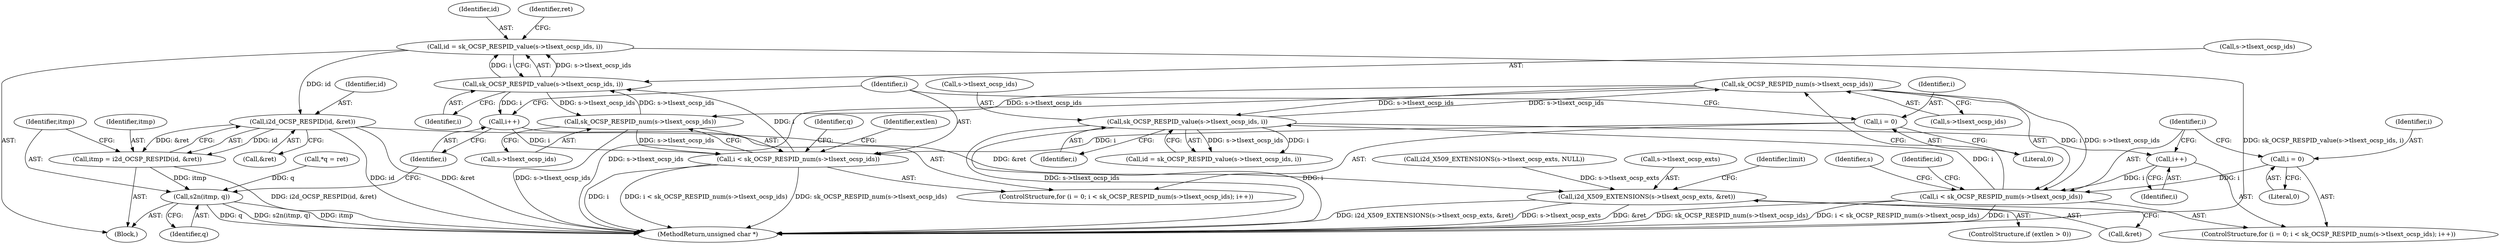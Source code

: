 digraph "0_openssl_2b0532f3984324ebe1236a63d15893792384328d@pointer" {
"1000900" [label="(Call,i2d_OCSP_RESPID(id, &ret))"];
"1000888" [label="(Call,id = sk_OCSP_RESPID_value(s->tlsext_ocsp_ids, i))"];
"1000890" [label="(Call,sk_OCSP_RESPID_value(s->tlsext_ocsp_ids, i))"];
"1000877" [label="(Call,sk_OCSP_RESPID_num(s->tlsext_ocsp_ids))"];
"1000777" [label="(Call,sk_OCSP_RESPID_num(s->tlsext_ocsp_ids))"];
"1000786" [label="(Call,sk_OCSP_RESPID_value(s->tlsext_ocsp_ids, i))"];
"1000775" [label="(Call,i < sk_OCSP_RESPID_num(s->tlsext_ocsp_ids))"];
"1000772" [label="(Call,i = 0)"];
"1000781" [label="(Call,i++)"];
"1000875" [label="(Call,i < sk_OCSP_RESPID_num(s->tlsext_ocsp_ids))"];
"1000872" [label="(Call,i = 0)"];
"1000881" [label="(Call,i++)"];
"1000898" [label="(Call,itmp = i2d_OCSP_RESPID(id, &ret))"];
"1000904" [label="(Call,s2n(itmp, q))"];
"1000914" [label="(Call,i2d_X509_EXTENSIONS(s->tlsext_ocsp_exts, &ret))"];
"1000898" [label="(Call,itmp = i2d_OCSP_RESPID(id, &ret))"];
"1000923" [label="(Identifier,limit)"];
"1000872" [label="(Call,i = 0)"];
"1000910" [label="(ControlStructure,if (extlen > 0))"];
"1000773" [label="(Identifier,i)"];
"1000809" [label="(Identifier,s)"];
"1000814" [label="(Call,i2d_X509_EXTENSIONS(s->tlsext_ocsp_exts, NULL))"];
"1000772" [label="(Call,i = 0)"];
"1000785" [label="(Identifier,id)"];
"1000902" [label="(Call,&ret)"];
"1000904" [label="(Call,s2n(itmp, q))"];
"1000878" [label="(Call,s->tlsext_ocsp_ids)"];
"1000873" [label="(Identifier,i)"];
"1000888" [label="(Call,id = sk_OCSP_RESPID_value(s->tlsext_ocsp_ids, i))"];
"1000918" [label="(Call,&ret)"];
"1000874" [label="(Literal,0)"];
"1000905" [label="(Identifier,itmp)"];
"1000775" [label="(Call,i < sk_OCSP_RESPID_num(s->tlsext_ocsp_ids))"];
"1000778" [label="(Call,s->tlsext_ocsp_ids)"];
"1000915" [label="(Call,s->tlsext_ocsp_exts)"];
"1000886" [label="(Identifier,q)"];
"1000906" [label="(Identifier,q)"];
"1000782" [label="(Identifier,i)"];
"1000891" [label="(Call,s->tlsext_ocsp_ids)"];
"1000877" [label="(Call,sk_OCSP_RESPID_num(s->tlsext_ocsp_ids))"];
"1000882" [label="(Identifier,i)"];
"1000885" [label="(Call,*q = ret)"];
"1000900" [label="(Call,i2d_OCSP_RESPID(id, &ret))"];
"1000776" [label="(Identifier,i)"];
"1000790" [label="(Identifier,i)"];
"1001118" [label="(MethodReturn,unsigned char *)"];
"1000875" [label="(Call,i < sk_OCSP_RESPID_num(s->tlsext_ocsp_ids))"];
"1000889" [label="(Identifier,id)"];
"1000894" [label="(Identifier,i)"];
"1000784" [label="(Call,id = sk_OCSP_RESPID_value(s->tlsext_ocsp_ids, i))"];
"1000890" [label="(Call,sk_OCSP_RESPID_value(s->tlsext_ocsp_ids, i))"];
"1000881" [label="(Call,i++)"];
"1000883" [label="(Block,)"];
"1000777" [label="(Call,sk_OCSP_RESPID_num(s->tlsext_ocsp_ids))"];
"1000914" [label="(Call,i2d_X509_EXTENSIONS(s->tlsext_ocsp_exts, &ret))"];
"1000908" [label="(Identifier,extlen)"];
"1000871" [label="(ControlStructure,for (i = 0; i < sk_OCSP_RESPID_num(s->tlsext_ocsp_ids); i++))"];
"1000896" [label="(Identifier,ret)"];
"1000786" [label="(Call,sk_OCSP_RESPID_value(s->tlsext_ocsp_ids, i))"];
"1000876" [label="(Identifier,i)"];
"1000899" [label="(Identifier,itmp)"];
"1000781" [label="(Call,i++)"];
"1000774" [label="(Literal,0)"];
"1000901" [label="(Identifier,id)"];
"1000771" [label="(ControlStructure,for (i = 0; i < sk_OCSP_RESPID_num(s->tlsext_ocsp_ids); i++))"];
"1000787" [label="(Call,s->tlsext_ocsp_ids)"];
"1000900" -> "1000898"  [label="AST: "];
"1000900" -> "1000902"  [label="CFG: "];
"1000901" -> "1000900"  [label="AST: "];
"1000902" -> "1000900"  [label="AST: "];
"1000898" -> "1000900"  [label="CFG: "];
"1000900" -> "1001118"  [label="DDG: &ret"];
"1000900" -> "1001118"  [label="DDG: id"];
"1000900" -> "1000898"  [label="DDG: id"];
"1000900" -> "1000898"  [label="DDG: &ret"];
"1000888" -> "1000900"  [label="DDG: id"];
"1000900" -> "1000914"  [label="DDG: &ret"];
"1000888" -> "1000883"  [label="AST: "];
"1000888" -> "1000890"  [label="CFG: "];
"1000889" -> "1000888"  [label="AST: "];
"1000890" -> "1000888"  [label="AST: "];
"1000896" -> "1000888"  [label="CFG: "];
"1000888" -> "1001118"  [label="DDG: sk_OCSP_RESPID_value(s->tlsext_ocsp_ids, i)"];
"1000890" -> "1000888"  [label="DDG: s->tlsext_ocsp_ids"];
"1000890" -> "1000888"  [label="DDG: i"];
"1000890" -> "1000894"  [label="CFG: "];
"1000891" -> "1000890"  [label="AST: "];
"1000894" -> "1000890"  [label="AST: "];
"1000890" -> "1000877"  [label="DDG: s->tlsext_ocsp_ids"];
"1000890" -> "1000881"  [label="DDG: i"];
"1000877" -> "1000890"  [label="DDG: s->tlsext_ocsp_ids"];
"1000875" -> "1000890"  [label="DDG: i"];
"1000877" -> "1000875"  [label="AST: "];
"1000877" -> "1000878"  [label="CFG: "];
"1000878" -> "1000877"  [label="AST: "];
"1000875" -> "1000877"  [label="CFG: "];
"1000877" -> "1001118"  [label="DDG: s->tlsext_ocsp_ids"];
"1000877" -> "1000875"  [label="DDG: s->tlsext_ocsp_ids"];
"1000777" -> "1000877"  [label="DDG: s->tlsext_ocsp_ids"];
"1000777" -> "1000775"  [label="AST: "];
"1000777" -> "1000778"  [label="CFG: "];
"1000778" -> "1000777"  [label="AST: "];
"1000775" -> "1000777"  [label="CFG: "];
"1000777" -> "1001118"  [label="DDG: s->tlsext_ocsp_ids"];
"1000777" -> "1000775"  [label="DDG: s->tlsext_ocsp_ids"];
"1000786" -> "1000777"  [label="DDG: s->tlsext_ocsp_ids"];
"1000777" -> "1000786"  [label="DDG: s->tlsext_ocsp_ids"];
"1000786" -> "1000784"  [label="AST: "];
"1000786" -> "1000790"  [label="CFG: "];
"1000787" -> "1000786"  [label="AST: "];
"1000790" -> "1000786"  [label="AST: "];
"1000784" -> "1000786"  [label="CFG: "];
"1000786" -> "1001118"  [label="DDG: i"];
"1000786" -> "1001118"  [label="DDG: s->tlsext_ocsp_ids"];
"1000786" -> "1000781"  [label="DDG: i"];
"1000786" -> "1000784"  [label="DDG: s->tlsext_ocsp_ids"];
"1000786" -> "1000784"  [label="DDG: i"];
"1000775" -> "1000786"  [label="DDG: i"];
"1000775" -> "1000771"  [label="AST: "];
"1000776" -> "1000775"  [label="AST: "];
"1000785" -> "1000775"  [label="CFG: "];
"1000809" -> "1000775"  [label="CFG: "];
"1000775" -> "1001118"  [label="DDG: i"];
"1000775" -> "1001118"  [label="DDG: sk_OCSP_RESPID_num(s->tlsext_ocsp_ids)"];
"1000775" -> "1001118"  [label="DDG: i < sk_OCSP_RESPID_num(s->tlsext_ocsp_ids)"];
"1000772" -> "1000775"  [label="DDG: i"];
"1000781" -> "1000775"  [label="DDG: i"];
"1000772" -> "1000771"  [label="AST: "];
"1000772" -> "1000774"  [label="CFG: "];
"1000773" -> "1000772"  [label="AST: "];
"1000774" -> "1000772"  [label="AST: "];
"1000776" -> "1000772"  [label="CFG: "];
"1000781" -> "1000771"  [label="AST: "];
"1000781" -> "1000782"  [label="CFG: "];
"1000782" -> "1000781"  [label="AST: "];
"1000776" -> "1000781"  [label="CFG: "];
"1000875" -> "1000871"  [label="AST: "];
"1000876" -> "1000875"  [label="AST: "];
"1000886" -> "1000875"  [label="CFG: "];
"1000908" -> "1000875"  [label="CFG: "];
"1000875" -> "1001118"  [label="DDG: i"];
"1000875" -> "1001118"  [label="DDG: i < sk_OCSP_RESPID_num(s->tlsext_ocsp_ids)"];
"1000875" -> "1001118"  [label="DDG: sk_OCSP_RESPID_num(s->tlsext_ocsp_ids)"];
"1000872" -> "1000875"  [label="DDG: i"];
"1000881" -> "1000875"  [label="DDG: i"];
"1000872" -> "1000871"  [label="AST: "];
"1000872" -> "1000874"  [label="CFG: "];
"1000873" -> "1000872"  [label="AST: "];
"1000874" -> "1000872"  [label="AST: "];
"1000876" -> "1000872"  [label="CFG: "];
"1000881" -> "1000871"  [label="AST: "];
"1000881" -> "1000882"  [label="CFG: "];
"1000882" -> "1000881"  [label="AST: "];
"1000876" -> "1000881"  [label="CFG: "];
"1000898" -> "1000883"  [label="AST: "];
"1000899" -> "1000898"  [label="AST: "];
"1000905" -> "1000898"  [label="CFG: "];
"1000898" -> "1001118"  [label="DDG: i2d_OCSP_RESPID(id, &ret)"];
"1000898" -> "1000904"  [label="DDG: itmp"];
"1000904" -> "1000883"  [label="AST: "];
"1000904" -> "1000906"  [label="CFG: "];
"1000905" -> "1000904"  [label="AST: "];
"1000906" -> "1000904"  [label="AST: "];
"1000882" -> "1000904"  [label="CFG: "];
"1000904" -> "1001118"  [label="DDG: s2n(itmp, q)"];
"1000904" -> "1001118"  [label="DDG: itmp"];
"1000904" -> "1001118"  [label="DDG: q"];
"1000885" -> "1000904"  [label="DDG: q"];
"1000914" -> "1000910"  [label="AST: "];
"1000914" -> "1000918"  [label="CFG: "];
"1000915" -> "1000914"  [label="AST: "];
"1000918" -> "1000914"  [label="AST: "];
"1000923" -> "1000914"  [label="CFG: "];
"1000914" -> "1001118"  [label="DDG: &ret"];
"1000914" -> "1001118"  [label="DDG: i2d_X509_EXTENSIONS(s->tlsext_ocsp_exts, &ret)"];
"1000914" -> "1001118"  [label="DDG: s->tlsext_ocsp_exts"];
"1000814" -> "1000914"  [label="DDG: s->tlsext_ocsp_exts"];
}
